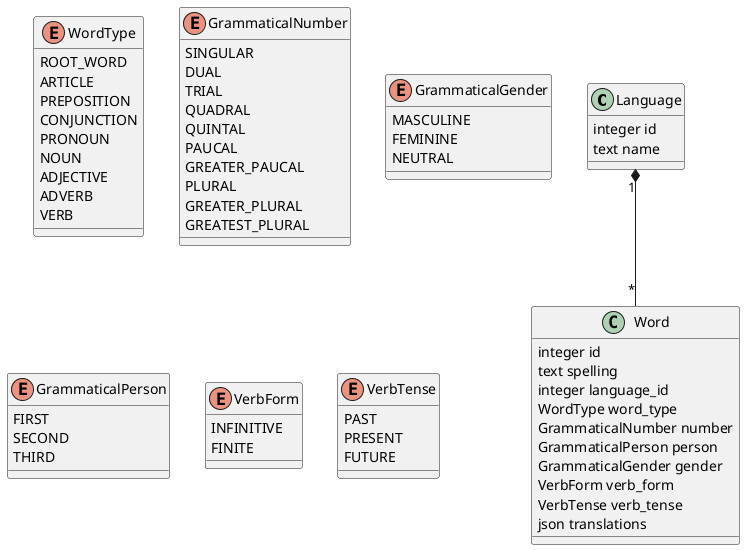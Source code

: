 @startuml Language

''' Classes

class Language {
    integer id
    text name
}

enum WordType {
    ROOT_WORD
    ARTICLE
    PREPOSITION
    CONJUNCTION
    PRONOUN
    NOUN
    ADJECTIVE
    ADVERB
    VERB
}

enum GrammaticalNumber {
    SINGULAR
    DUAL
    TRIAL
    QUADRAL
    QUINTAL
    PAUCAL
    GREATER_PAUCAL
    PLURAL
    GREATER_PLURAL
    GREATEST_PLURAL
}

enum GrammaticalGender {
    MASCULINE
    FEMININE
    NEUTRAL
}

enum GrammaticalPerson {
    FIRST
    SECOND
    THIRD
}

enum VerbForm {
    INFINITIVE
    FINITE
}

enum VerbTense {
    PAST
    PRESENT
    FUTURE
}

class Word {
    integer id
    text spelling
    integer language_id
    WordType word_type
    GrammaticalNumber number
    GrammaticalPerson person
    GrammaticalGender gender
    VerbForm verb_form
    VerbTense verb_tense
    json translations
}

''' Relationships

Language "1" *-- "*" Word

@enduml
